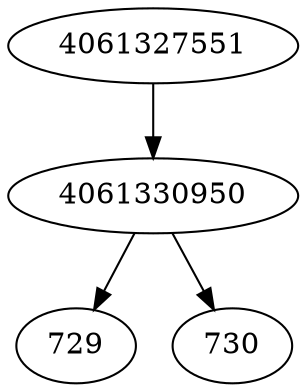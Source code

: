 strict digraph  {
729;
730;
4061330950;
4061327551;
4061330950 -> 729;
4061330950 -> 730;
4061327551 -> 4061330950;
}
